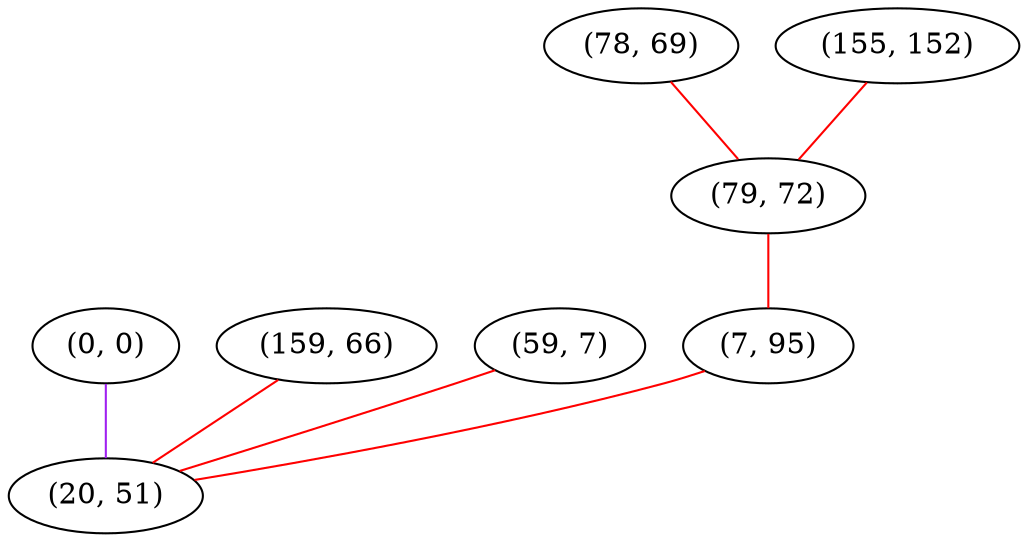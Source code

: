 graph "" {
"(0, 0)";
"(159, 66)";
"(78, 69)";
"(155, 152)";
"(59, 7)";
"(79, 72)";
"(7, 95)";
"(20, 51)";
"(0, 0)" -- "(20, 51)"  [color=purple, key=0, weight=4];
"(159, 66)" -- "(20, 51)"  [color=red, key=0, weight=1];
"(78, 69)" -- "(79, 72)"  [color=red, key=0, weight=1];
"(155, 152)" -- "(79, 72)"  [color=red, key=0, weight=1];
"(59, 7)" -- "(20, 51)"  [color=red, key=0, weight=1];
"(79, 72)" -- "(7, 95)"  [color=red, key=0, weight=1];
"(7, 95)" -- "(20, 51)"  [color=red, key=0, weight=1];
}

